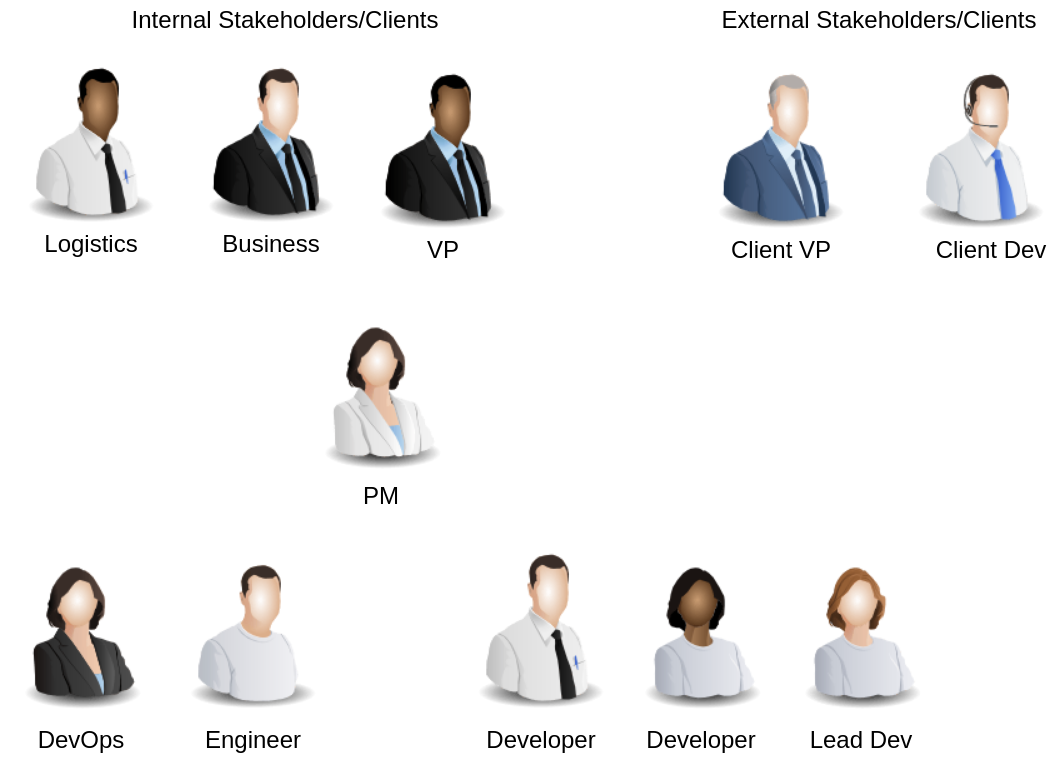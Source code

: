 <mxfile version="13.6.2" type="device"><diagram id="igJBqTR5294GaIzAy96C" name="Page-1"><mxGraphModel dx="1102" dy="643" grid="1" gridSize="10" guides="1" tooltips="1" connect="1" arrows="1" fold="1" page="1" pageScale="1" pageWidth="850" pageHeight="1100" math="0" shadow="0"><root><mxCell id="0"/><mxCell id="1" parent="0"/><mxCell id="tnIuFAaTfO_DWazzfNis-2" value="" style="image;html=1;image=img/lib/clip_art/people/Worker_Woman_Black_128x128.png" vertex="1" parent="1"><mxGeometry x="320" y="340" width="80" height="80" as="geometry"/></mxCell><mxCell id="tnIuFAaTfO_DWazzfNis-3" value="" style="image;html=1;image=img/lib/clip_art/people/Suit_Man_Black_128x128.png" vertex="1" parent="1"><mxGeometry x="191" y="100" width="80" height="80" as="geometry"/></mxCell><mxCell id="tnIuFAaTfO_DWazzfNis-4" value="" style="image;html=1;image=img/lib/clip_art/people/Suit_Woman_128x128.png" vertex="1" parent="1"><mxGeometry x="10" y="340" width="80" height="80" as="geometry"/></mxCell><mxCell id="tnIuFAaTfO_DWazzfNis-5" value="" style="image;html=1;image=img/lib/clip_art/people/Scientist_Woman_128x128.png" vertex="1" parent="1"><mxGeometry x="160" y="220" width="80" height="80" as="geometry"/></mxCell><mxCell id="tnIuFAaTfO_DWazzfNis-6" value="" style="image;html=1;image=img/lib/clip_art/people/Tech_Man_128x128.png" vertex="1" parent="1"><mxGeometry x="240" y="340" width="80" height="80" as="geometry"/></mxCell><mxCell id="tnIuFAaTfO_DWazzfNis-7" value="" style="image;html=1;image=img/lib/clip_art/people/Worker_Man_128x128.png" vertex="1" parent="1"><mxGeometry x="96" y="340" width="80" height="80" as="geometry"/></mxCell><mxCell id="tnIuFAaTfO_DWazzfNis-8" value="" style="image;html=1;image=img/lib/clip_art/people/Worker_Woman_128x128.png" vertex="1" parent="1"><mxGeometry x="400" y="340" width="80" height="80" as="geometry"/></mxCell><mxCell id="tnIuFAaTfO_DWazzfNis-10" value="Developer" style="text;html=1;align=center;verticalAlign=middle;resizable=0;points=[];autosize=1;" vertex="1" parent="1"><mxGeometry x="325" y="425" width="70" height="20" as="geometry"/></mxCell><mxCell id="tnIuFAaTfO_DWazzfNis-11" value="Developer" style="text;html=1;align=center;verticalAlign=middle;resizable=0;points=[];autosize=1;" vertex="1" parent="1"><mxGeometry x="245" y="425" width="70" height="20" as="geometry"/></mxCell><mxCell id="tnIuFAaTfO_DWazzfNis-12" value="Lead Dev" style="text;html=1;align=center;verticalAlign=middle;resizable=0;points=[];autosize=1;" vertex="1" parent="1"><mxGeometry x="405" y="425" width="70" height="20" as="geometry"/></mxCell><mxCell id="tnIuFAaTfO_DWazzfNis-13" value="Engineer" style="text;html=1;align=center;verticalAlign=middle;resizable=0;points=[];autosize=1;" vertex="1" parent="1"><mxGeometry x="106" y="425" width="60" height="20" as="geometry"/></mxCell><mxCell id="tnIuFAaTfO_DWazzfNis-14" value="PM" style="text;html=1;align=center;verticalAlign=middle;resizable=0;points=[];autosize=1;" vertex="1" parent="1"><mxGeometry x="185" y="303" width="30" height="20" as="geometry"/></mxCell><mxCell id="tnIuFAaTfO_DWazzfNis-15" value="VP" style="text;html=1;align=center;verticalAlign=middle;resizable=0;points=[];autosize=1;" vertex="1" parent="1"><mxGeometry x="216" y="180" width="30" height="20" as="geometry"/></mxCell><mxCell id="tnIuFAaTfO_DWazzfNis-16" value="" style="image;html=1;image=img/lib/clip_art/people/Suit_Man_Blue_128x128.png" vertex="1" parent="1"><mxGeometry x="360" y="100" width="80" height="80" as="geometry"/></mxCell><mxCell id="tnIuFAaTfO_DWazzfNis-17" value="Client VP" style="text;html=1;align=center;verticalAlign=middle;resizable=0;points=[];autosize=1;" vertex="1" parent="1"><mxGeometry x="365" y="180" width="70" height="20" as="geometry"/></mxCell><mxCell id="tnIuFAaTfO_DWazzfNis-18" value="DevOps" style="text;html=1;align=center;verticalAlign=middle;resizable=0;points=[];autosize=1;" vertex="1" parent="1"><mxGeometry x="20" y="425" width="60" height="20" as="geometry"/></mxCell><mxCell id="tnIuFAaTfO_DWazzfNis-20" value="" style="image;html=1;image=img/lib/clip_art/people/Suit_Man_128x128.png" vertex="1" parent="1"><mxGeometry x="105" y="97" width="80" height="80" as="geometry"/></mxCell><mxCell id="tnIuFAaTfO_DWazzfNis-21" value="" style="image;html=1;image=img/lib/clip_art/people/Telesales_Man_128x128.png" vertex="1" parent="1"><mxGeometry x="460" y="100" width="80" height="80" as="geometry"/></mxCell><mxCell id="tnIuFAaTfO_DWazzfNis-22" value="" style="image;html=1;image=img/lib/clip_art/people/Tech_Man_Black_128x128.png" vertex="1" parent="1"><mxGeometry x="15" y="97" width="80" height="80" as="geometry"/></mxCell><mxCell id="tnIuFAaTfO_DWazzfNis-24" value="Logistics" style="text;html=1;align=center;verticalAlign=middle;resizable=0;points=[];autosize=1;" vertex="1" parent="1"><mxGeometry x="25" y="177" width="60" height="20" as="geometry"/></mxCell><mxCell id="tnIuFAaTfO_DWazzfNis-25" value="Business" style="text;html=1;align=center;verticalAlign=middle;resizable=0;points=[];autosize=1;" vertex="1" parent="1"><mxGeometry x="115" y="177" width="60" height="20" as="geometry"/></mxCell><mxCell id="tnIuFAaTfO_DWazzfNis-30" value="Client Dev" style="text;html=1;align=center;verticalAlign=middle;resizable=0;points=[];autosize=1;" vertex="1" parent="1"><mxGeometry x="470" y="180" width="70" height="20" as="geometry"/></mxCell><mxCell id="tnIuFAaTfO_DWazzfNis-31" value="Internal Stakeholders/Clients" style="text;html=1;align=center;verticalAlign=middle;resizable=0;points=[];autosize=1;" vertex="1" parent="1"><mxGeometry x="67" y="65" width="170" height="20" as="geometry"/></mxCell><mxCell id="tnIuFAaTfO_DWazzfNis-32" value="External Stakeholders/Clients" style="text;html=1;align=center;verticalAlign=middle;resizable=0;points=[];autosize=1;" vertex="1" parent="1"><mxGeometry x="364" y="65" width="170" height="20" as="geometry"/></mxCell></root></mxGraphModel></diagram></mxfile>